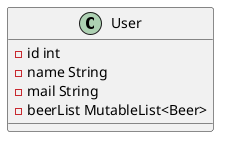@startuml Class User
class User {
    - id int
    - name String
    - mail String
    - beerList MutableList<Beer>
}
@enduml
